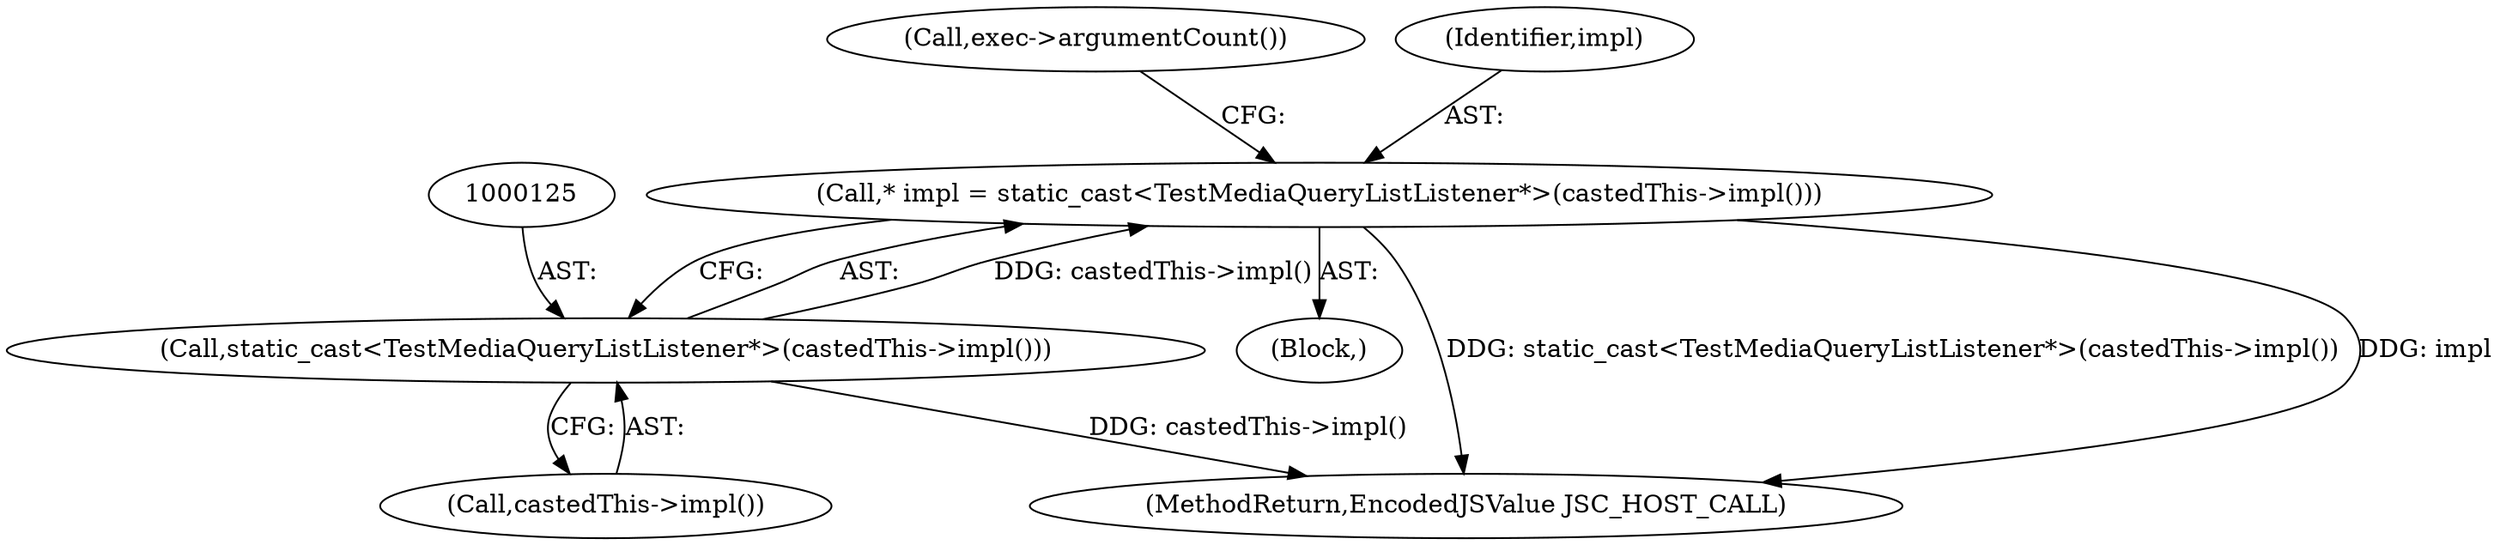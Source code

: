 digraph "0_Chrome_b944f670bb7a8a919daac497a4ea0536c954c201_18@pointer" {
"1000122" [label="(Call,* impl = static_cast<TestMediaQueryListListener*>(castedThis->impl()))"];
"1000124" [label="(Call,static_cast<TestMediaQueryListListener*>(castedThis->impl()))"];
"1000102" [label="(Block,)"];
"1000124" [label="(Call,static_cast<TestMediaQueryListListener*>(castedThis->impl()))"];
"1000122" [label="(Call,* impl = static_cast<TestMediaQueryListListener*>(castedThis->impl()))"];
"1000147" [label="(MethodReturn,EncodedJSValue JSC_HOST_CALL)"];
"1000126" [label="(Call,castedThis->impl())"];
"1000129" [label="(Call,exec->argumentCount())"];
"1000123" [label="(Identifier,impl)"];
"1000122" -> "1000102"  [label="AST: "];
"1000122" -> "1000124"  [label="CFG: "];
"1000123" -> "1000122"  [label="AST: "];
"1000124" -> "1000122"  [label="AST: "];
"1000129" -> "1000122"  [label="CFG: "];
"1000122" -> "1000147"  [label="DDG: static_cast<TestMediaQueryListListener*>(castedThis->impl())"];
"1000122" -> "1000147"  [label="DDG: impl"];
"1000124" -> "1000122"  [label="DDG: castedThis->impl()"];
"1000124" -> "1000126"  [label="CFG: "];
"1000125" -> "1000124"  [label="AST: "];
"1000126" -> "1000124"  [label="AST: "];
"1000124" -> "1000147"  [label="DDG: castedThis->impl()"];
}
